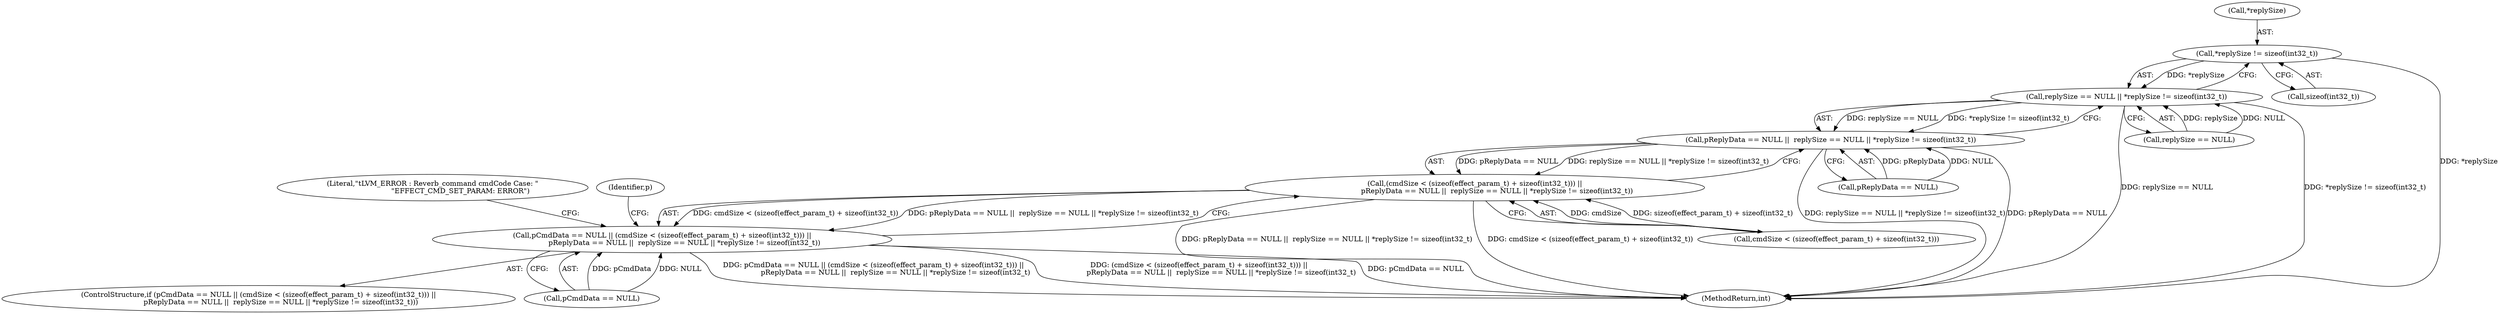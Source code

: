 digraph "0_Android_aeea52da00d210587fb3ed895de3d5f2e0264c88_6@API" {
"1000378" [label="(Call,*replySize != sizeof(int32_t))"];
"1000374" [label="(Call,replySize == NULL || *replySize != sizeof(int32_t))"];
"1000370" [label="(Call,pReplyData == NULL ||  replySize == NULL || *replySize != sizeof(int32_t))"];
"1000362" [label="(Call,(cmdSize < (sizeof(effect_param_t) + sizeof(int32_t))) ||\n                    pReplyData == NULL ||  replySize == NULL || *replySize != sizeof(int32_t))"];
"1000358" [label="(Call,pCmdData == NULL || (cmdSize < (sizeof(effect_param_t) + sizeof(int32_t))) ||\n                    pReplyData == NULL ||  replySize == NULL || *replySize != sizeof(int32_t))"];
"1000378" [label="(Call,*replySize != sizeof(int32_t))"];
"1000358" [label="(Call,pCmdData == NULL || (cmdSize < (sizeof(effect_param_t) + sizeof(int32_t))) ||\n                    pReplyData == NULL ||  replySize == NULL || *replySize != sizeof(int32_t))"];
"1000359" [label="(Call,pCmdData == NULL)"];
"1000381" [label="(Call,sizeof(int32_t))"];
"1000385" [label="(Literal,\"\tLVM_ERROR : Reverb_command cmdCode Case: \"\n                         \"EFFECT_CMD_SET_PARAM: ERROR\")"];
"1000379" [label="(Call,*replySize)"];
"1000375" [label="(Call,replySize == NULL)"];
"1000370" [label="(Call,pReplyData == NULL ||  replySize == NULL || *replySize != sizeof(int32_t))"];
"1000362" [label="(Call,(cmdSize < (sizeof(effect_param_t) + sizeof(int32_t))) ||\n                    pReplyData == NULL ||  replySize == NULL || *replySize != sizeof(int32_t))"];
"1000391" [label="(Identifier,p)"];
"1000374" [label="(Call,replySize == NULL || *replySize != sizeof(int32_t))"];
"1000371" [label="(Call,pReplyData == NULL)"];
"1000357" [label="(ControlStructure,if (pCmdData == NULL || (cmdSize < (sizeof(effect_param_t) + sizeof(int32_t))) ||\n                    pReplyData == NULL ||  replySize == NULL || *replySize != sizeof(int32_t)))"];
"1000668" [label="(MethodReturn,int)"];
"1000363" [label="(Call,cmdSize < (sizeof(effect_param_t) + sizeof(int32_t)))"];
"1000378" -> "1000374"  [label="AST: "];
"1000378" -> "1000381"  [label="CFG: "];
"1000379" -> "1000378"  [label="AST: "];
"1000381" -> "1000378"  [label="AST: "];
"1000374" -> "1000378"  [label="CFG: "];
"1000378" -> "1000668"  [label="DDG: *replySize"];
"1000378" -> "1000374"  [label="DDG: *replySize"];
"1000374" -> "1000370"  [label="AST: "];
"1000374" -> "1000375"  [label="CFG: "];
"1000375" -> "1000374"  [label="AST: "];
"1000370" -> "1000374"  [label="CFG: "];
"1000374" -> "1000668"  [label="DDG: replySize == NULL"];
"1000374" -> "1000668"  [label="DDG: *replySize != sizeof(int32_t)"];
"1000374" -> "1000370"  [label="DDG: replySize == NULL"];
"1000374" -> "1000370"  [label="DDG: *replySize != sizeof(int32_t)"];
"1000375" -> "1000374"  [label="DDG: replySize"];
"1000375" -> "1000374"  [label="DDG: NULL"];
"1000370" -> "1000362"  [label="AST: "];
"1000370" -> "1000371"  [label="CFG: "];
"1000371" -> "1000370"  [label="AST: "];
"1000362" -> "1000370"  [label="CFG: "];
"1000370" -> "1000668"  [label="DDG: replySize == NULL || *replySize != sizeof(int32_t)"];
"1000370" -> "1000668"  [label="DDG: pReplyData == NULL"];
"1000370" -> "1000362"  [label="DDG: pReplyData == NULL"];
"1000370" -> "1000362"  [label="DDG: replySize == NULL || *replySize != sizeof(int32_t)"];
"1000371" -> "1000370"  [label="DDG: pReplyData"];
"1000371" -> "1000370"  [label="DDG: NULL"];
"1000362" -> "1000358"  [label="AST: "];
"1000362" -> "1000363"  [label="CFG: "];
"1000363" -> "1000362"  [label="AST: "];
"1000358" -> "1000362"  [label="CFG: "];
"1000362" -> "1000668"  [label="DDG: pReplyData == NULL ||  replySize == NULL || *replySize != sizeof(int32_t)"];
"1000362" -> "1000668"  [label="DDG: cmdSize < (sizeof(effect_param_t) + sizeof(int32_t))"];
"1000362" -> "1000358"  [label="DDG: cmdSize < (sizeof(effect_param_t) + sizeof(int32_t))"];
"1000362" -> "1000358"  [label="DDG: pReplyData == NULL ||  replySize == NULL || *replySize != sizeof(int32_t)"];
"1000363" -> "1000362"  [label="DDG: cmdSize"];
"1000363" -> "1000362"  [label="DDG: sizeof(effect_param_t) + sizeof(int32_t)"];
"1000358" -> "1000357"  [label="AST: "];
"1000358" -> "1000359"  [label="CFG: "];
"1000359" -> "1000358"  [label="AST: "];
"1000385" -> "1000358"  [label="CFG: "];
"1000391" -> "1000358"  [label="CFG: "];
"1000358" -> "1000668"  [label="DDG: pCmdData == NULL || (cmdSize < (sizeof(effect_param_t) + sizeof(int32_t))) ||\n                    pReplyData == NULL ||  replySize == NULL || *replySize != sizeof(int32_t)"];
"1000358" -> "1000668"  [label="DDG: (cmdSize < (sizeof(effect_param_t) + sizeof(int32_t))) ||\n                    pReplyData == NULL ||  replySize == NULL || *replySize != sizeof(int32_t)"];
"1000358" -> "1000668"  [label="DDG: pCmdData == NULL"];
"1000359" -> "1000358"  [label="DDG: pCmdData"];
"1000359" -> "1000358"  [label="DDG: NULL"];
}
